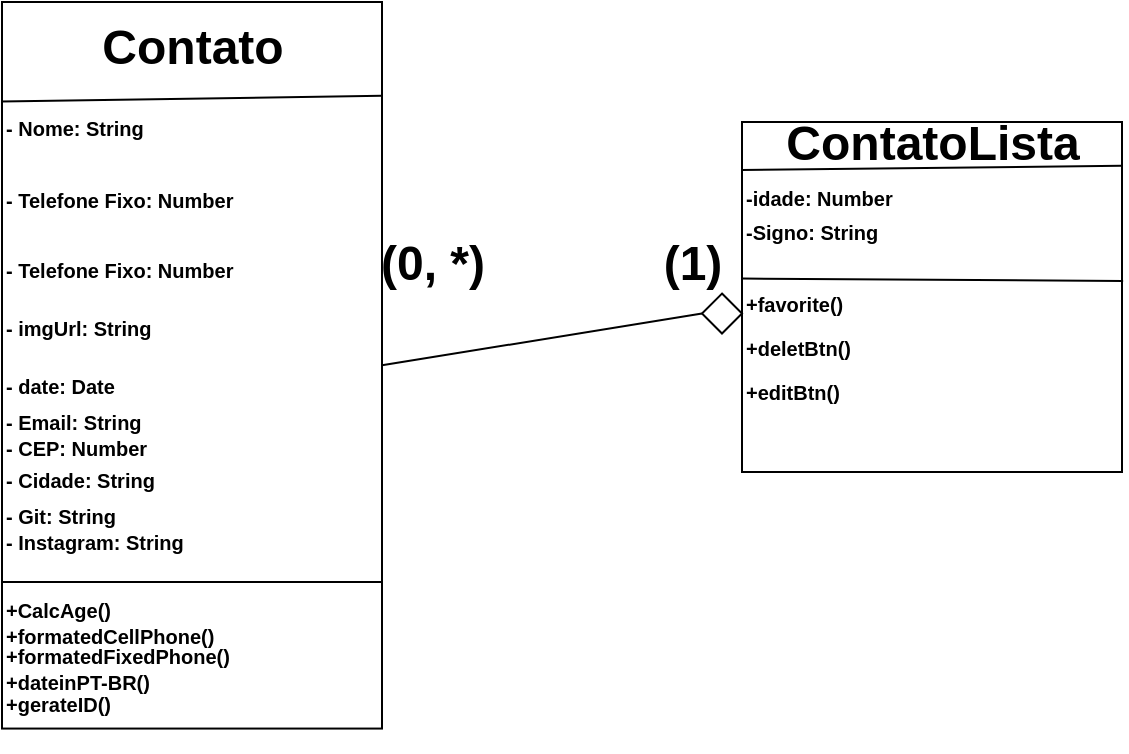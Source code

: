 <mxfile>
    <diagram id="HpUwxvtieIS37iP2yzlN" name="Página-1">
        <mxGraphModel dx="748" dy="434" grid="1" gridSize="10" guides="1" tooltips="1" connect="1" arrows="1" fold="1" page="1" pageScale="1" pageWidth="827" pageHeight="1169" math="0" shadow="0">
            <root>
                <mxCell id="0"/>
                <mxCell id="1" parent="0"/>
                <mxCell id="41" value="" style="group" vertex="1" connectable="0" parent="1">
                    <mxGeometry width="560" height="320" as="geometry"/>
                </mxCell>
                <mxCell id="16" value="" style="endArrow=none;html=1;fontSize=10;exitX=1;exitY=0.5;exitDx=0;exitDy=0;entryX=0;entryY=0.5;entryDx=0;entryDy=0;startArrow=none;" edge="1" parent="41" source="33">
                    <mxGeometry width="50" height="50" relative="1" as="geometry">
                        <mxPoint x="300" y="210" as="sourcePoint"/>
                        <mxPoint x="370" y="155.781" as="targetPoint"/>
                    </mxGeometry>
                </mxCell>
                <mxCell id="17" value="" style="group" vertex="1" connectable="0" parent="41">
                    <mxGeometry width="190" height="375" as="geometry"/>
                </mxCell>
                <mxCell id="2" value="" style="whiteSpace=wrap;html=1;" vertex="1" parent="17">
                    <mxGeometry width="190" height="363.281" as="geometry"/>
                </mxCell>
                <mxCell id="4" value="" style="endArrow=none;html=1;exitX=-0.002;exitY=0.137;exitDx=0;exitDy=0;exitPerimeter=0;" edge="1" parent="17" source="2">
                    <mxGeometry width="50" height="50" relative="1" as="geometry">
                        <mxPoint x="170" y="58.594" as="sourcePoint"/>
                        <mxPoint x="190" y="46.875" as="targetPoint"/>
                    </mxGeometry>
                </mxCell>
                <mxCell id="5" value="Contato" style="text;strokeColor=none;fillColor=none;html=1;fontSize=24;fontStyle=1;verticalAlign=middle;align=center;" vertex="1" parent="17">
                    <mxGeometry x="45" width="100" height="46.875" as="geometry"/>
                </mxCell>
                <mxCell id="6" value="- Nome: String" style="text;strokeColor=none;fillColor=none;html=1;fontSize=10;fontStyle=1;verticalAlign=middle;align=left;" vertex="1" parent="17">
                    <mxGeometry y="40.004" width="80" height="46.875" as="geometry"/>
                </mxCell>
                <mxCell id="7" value="- Telefone Fixo: Number" style="text;strokeColor=none;fillColor=none;html=1;fontSize=10;fontStyle=1;verticalAlign=middle;align=left;" vertex="1" parent="17">
                    <mxGeometry y="75.16" width="80" height="46.875" as="geometry"/>
                </mxCell>
                <mxCell id="8" value="- Telefone Fixo: Number" style="text;strokeColor=none;fillColor=none;html=1;fontSize=10;fontStyle=1;verticalAlign=middle;align=left;" vertex="1" parent="17">
                    <mxGeometry y="110.316" width="80" height="46.875" as="geometry"/>
                </mxCell>
                <mxCell id="9" value="- imgUrl: String&lt;br&gt;" style="text;strokeColor=none;fillColor=none;html=1;fontSize=10;fontStyle=1;verticalAlign=middle;align=left;" vertex="1" parent="17">
                    <mxGeometry y="139.613" width="80" height="46.875" as="geometry"/>
                </mxCell>
                <mxCell id="10" value="- date: Date" style="text;strokeColor=none;fillColor=none;html=1;fontSize=10;fontStyle=1;verticalAlign=middle;align=left;" vertex="1" parent="17">
                    <mxGeometry y="168.91" width="80" height="46.875" as="geometry"/>
                </mxCell>
                <mxCell id="11" value="- Email: String" style="text;strokeColor=none;fillColor=none;html=1;fontSize=10;fontStyle=1;verticalAlign=middle;align=left;" vertex="1" parent="17">
                    <mxGeometry y="186.486" width="80" height="46.875" as="geometry"/>
                </mxCell>
                <mxCell id="12" value="- CEP: Number" style="text;strokeColor=none;fillColor=none;html=1;fontSize=10;fontStyle=1;verticalAlign=middle;align=left;" vertex="1" parent="17">
                    <mxGeometry y="200.002" width="80" height="46.875" as="geometry"/>
                </mxCell>
                <mxCell id="13" value="- Cidade: String" style="text;strokeColor=none;fillColor=none;html=1;fontSize=10;fontStyle=1;verticalAlign=middle;align=left;" vertex="1" parent="17">
                    <mxGeometry y="215.78" width="80" height="46.875" as="geometry"/>
                </mxCell>
                <mxCell id="14" value="- Instagram: String" style="text;strokeColor=none;fillColor=none;html=1;fontSize=10;fontStyle=1;verticalAlign=middle;align=left;" vertex="1" parent="17">
                    <mxGeometry y="246.877" width="80" height="46.875" as="geometry"/>
                </mxCell>
                <mxCell id="15" value="- Git: String" style="text;strokeColor=none;fillColor=none;html=1;fontSize=10;fontStyle=1;verticalAlign=middle;align=left;" vertex="1" parent="17">
                    <mxGeometry y="233.365" width="80" height="46.875" as="geometry"/>
                </mxCell>
                <mxCell id="42" value="" style="endArrow=none;html=1;fontSize=10;" edge="1" parent="17">
                    <mxGeometry width="50" height="50" relative="1" as="geometry">
                        <mxPoint y="290" as="sourcePoint"/>
                        <mxPoint x="190" y="290" as="targetPoint"/>
                    </mxGeometry>
                </mxCell>
                <mxCell id="43" value="+CalcAge()" style="text;strokeColor=none;fillColor=none;html=1;fontSize=10;fontStyle=1;verticalAlign=middle;align=left;" vertex="1" parent="17">
                    <mxGeometry y="280.235" width="80" height="46.875" as="geometry"/>
                </mxCell>
                <mxCell id="44" value="+formatedCellPhone()" style="text;strokeColor=none;fillColor=none;html=1;fontSize=10;fontStyle=1;verticalAlign=middle;align=left;" vertex="1" parent="17">
                    <mxGeometry y="293.755" width="80" height="46.875" as="geometry"/>
                </mxCell>
                <mxCell id="45" value="+dateinPT-BR()" style="text;strokeColor=none;fillColor=none;html=1;fontSize=10;fontStyle=1;verticalAlign=middle;align=left;" vertex="1" parent="17">
                    <mxGeometry y="316.405" width="80" height="46.875" as="geometry"/>
                </mxCell>
                <mxCell id="46" value="+formatedFixedPhone()" style="text;strokeColor=none;fillColor=none;html=1;fontSize=10;fontStyle=1;verticalAlign=middle;align=left;" vertex="1" parent="17">
                    <mxGeometry y="303.755" width="80" height="46.875" as="geometry"/>
                </mxCell>
                <mxCell id="47" value="+gerateID()" style="text;strokeColor=none;fillColor=none;html=1;fontSize=10;fontStyle=1;verticalAlign=middle;align=left;" vertex="1" parent="17">
                    <mxGeometry y="327.105" width="80" height="46.875" as="geometry"/>
                </mxCell>
                <mxCell id="18" value="" style="group" vertex="1" connectable="0" parent="41">
                    <mxGeometry x="370" y="60" width="190" height="175" as="geometry"/>
                </mxCell>
                <mxCell id="19" value="" style="whiteSpace=wrap;html=1;" vertex="1" parent="18">
                    <mxGeometry width="190" height="175.0" as="geometry"/>
                </mxCell>
                <mxCell id="20" value="" style="endArrow=none;html=1;exitX=-0.002;exitY=0.137;exitDx=0;exitDy=0;exitPerimeter=0;" edge="1" parent="18" source="19">
                    <mxGeometry width="50" height="50" relative="1" as="geometry">
                        <mxPoint x="170" y="27.344" as="sourcePoint"/>
                        <mxPoint x="190" y="21.875" as="targetPoint"/>
                    </mxGeometry>
                </mxCell>
                <mxCell id="21" value="ContatoLista" style="text;strokeColor=none;fillColor=none;html=1;fontSize=24;fontStyle=1;verticalAlign=middle;align=center;" vertex="1" parent="18">
                    <mxGeometry x="45" width="100" height="21.875" as="geometry"/>
                </mxCell>
                <mxCell id="22" value="-idade: Number" style="text;strokeColor=none;fillColor=none;html=1;fontSize=10;fontStyle=1;verticalAlign=middle;align=left;" vertex="1" parent="18">
                    <mxGeometry y="27.344" width="80" height="21.875" as="geometry"/>
                </mxCell>
                <mxCell id="23" value="-Signo: String" style="text;strokeColor=none;fillColor=none;html=1;fontSize=10;fontStyle=1;verticalAlign=middle;align=left;" vertex="1" parent="18">
                    <mxGeometry y="43.75" width="80" height="21.875" as="geometry"/>
                </mxCell>
                <mxCell id="38" value="+favorite()" style="text;strokeColor=none;fillColor=none;html=1;fontSize=10;fontStyle=1;verticalAlign=middle;align=left;" vertex="1" parent="18">
                    <mxGeometry y="80" width="80" height="21.875" as="geometry"/>
                </mxCell>
                <mxCell id="39" value="+deletBtn()" style="text;strokeColor=none;fillColor=none;html=1;fontSize=10;fontStyle=1;verticalAlign=middle;align=left;" vertex="1" parent="18">
                    <mxGeometry y="101.88" width="80" height="21.875" as="geometry"/>
                </mxCell>
                <mxCell id="40" value="+editBtn()" style="text;strokeColor=none;fillColor=none;html=1;fontSize=10;fontStyle=1;verticalAlign=middle;align=left;" vertex="1" parent="18">
                    <mxGeometry y="123.76" width="80" height="21.875" as="geometry"/>
                </mxCell>
                <mxCell id="34" value="" style="endArrow=none;html=1;fontSize=10;exitX=1;exitY=0.5;exitDx=0;exitDy=0;entryX=0;entryY=0.5;entryDx=0;entryDy=0;" edge="1" parent="41" source="2" target="33">
                    <mxGeometry width="50" height="50" relative="1" as="geometry">
                        <mxPoint x="190" y="155" as="sourcePoint"/>
                        <mxPoint x="370" y="155.781" as="targetPoint"/>
                    </mxGeometry>
                </mxCell>
                <mxCell id="33" value="" style="rhombus;whiteSpace=wrap;html=1;fontSize=10;" vertex="1" parent="41">
                    <mxGeometry x="350" y="145.78" width="20" height="20" as="geometry"/>
                </mxCell>
                <mxCell id="35" value="(0, *)" style="text;strokeColor=none;fillColor=none;html=1;fontSize=24;fontStyle=1;verticalAlign=middle;align=center;" vertex="1" parent="41">
                    <mxGeometry x="190" y="115.78" width="50" height="30" as="geometry"/>
                </mxCell>
                <mxCell id="36" value="(1)" style="text;strokeColor=none;fillColor=none;html=1;fontSize=24;fontStyle=1;verticalAlign=middle;align=center;" vertex="1" parent="41">
                    <mxGeometry x="320" y="115.78" width="50" height="30" as="geometry"/>
                </mxCell>
                <mxCell id="37" value="" style="endArrow=none;html=1;fontSize=10;exitX=1;exitY=0.75;exitDx=0;exitDy=0;entryX=1.003;entryY=0.454;entryDx=0;entryDy=0;entryPerimeter=0;" edge="1" parent="41" source="36" target="19">
                    <mxGeometry width="50" height="50" relative="1" as="geometry">
                        <mxPoint x="400" y="210" as="sourcePoint"/>
                        <mxPoint x="450" y="160" as="targetPoint"/>
                    </mxGeometry>
                </mxCell>
            </root>
        </mxGraphModel>
    </diagram>
</mxfile>